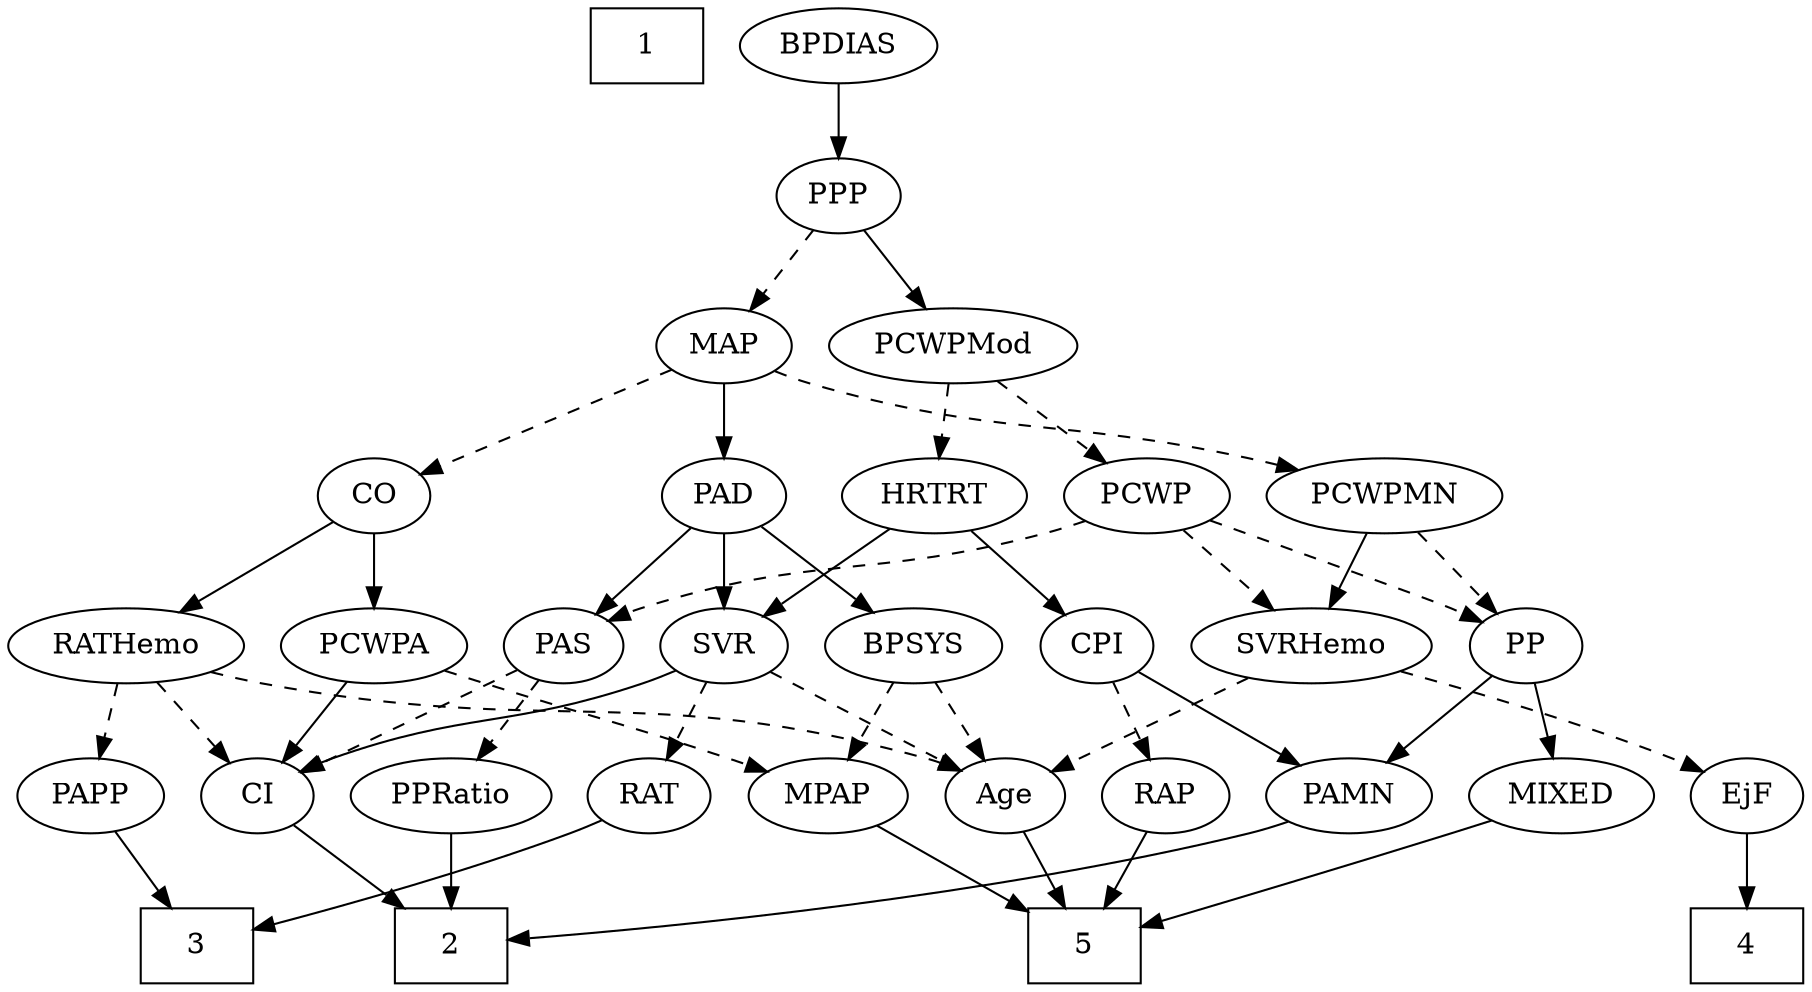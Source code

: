 strict digraph {
	graph [bb="0,0,800.85,468"];
	node [label="\N"];
	1	[height=0.5,
		pos="307,450",
		shape=box,
		width=0.75];
	2	[height=0.5,
		pos="375,18",
		shape=box,
		width=0.75];
	3	[height=0.5,
		pos="686,18",
		shape=box,
		width=0.75];
	4	[height=0.5,
		pos="27,18",
		shape=box,
		width=0.75];
	5	[height=0.5,
		pos="454,18",
		shape=box,
		width=0.75];
	Age	[height=0.5,
		pos="460,90",
		width=0.75];
	Age -> 5	[pos="e,455.47,36.104 458.52,71.697 457.86,63.983 457.06,54.712 456.32,46.112",
		style=solid];
	EjF	[height=0.5,
		pos="27,90",
		width=0.75];
	EjF -> 4	[pos="e,27,36.104 27,71.697 27,63.983 27,54.712 27,46.112",
		style=solid];
	RAP	[height=0.5,
		pos="289,90",
		width=0.77632];
	RAP -> 5	[pos="e,426.9,29.87 311.24,78.614 316.09,76.396 321.21,74.093 326,72 356.69,58.603 391.85,44.103 417.55,33.662",
		style=solid];
	MIXED	[height=0.5,
		pos="203,90",
		width=1.1193];
	MIXED -> 5	[pos="e,426.93,30.432 233.15,77.949 239.35,75.846 245.85,73.756 252,72 321.67,52.095 341.77,57.383 411,36 413.12,35.346 415.28,34.634 \
417.45,33.886",
		style=solid];
	MPAP	[height=0.5,
		pos="684,90",
		width=0.97491];
	MPAP -> 5	[pos="e,481.03,25.875 657.15,78.18 651.52,76.036 645.59,73.872 640,72 588.92,54.896 528.82,38.416 491.06,28.495",
		style=solid];
	BPSYS	[height=0.5,
		pos="529,162",
		width=1.0471];
	BPSYS -> Age	[pos="e,474.33,105.54 513.69,145.46 504.23,135.87 491.95,123.42 481.53,112.84",
		style=dashed];
	BPSYS -> MPAP	[pos="e,658.47,102.53 555.65,148.97 581.54,137.27 621,119.45 649.33,106.66",
		style=dashed];
	PAD	[height=0.5,
		pos="445,234",
		width=0.79437];
	PAD -> BPSYS	[pos="e,510.98,178.01 461.6,219.17 473.4,209.34 489.48,195.93 502.98,184.69",
		style=solid];
	PAS	[height=0.5,
		pos="372,162",
		width=0.75];
	PAD -> PAS	[pos="e,386.86,177.25 429.87,218.5 419.63,208.67 405.91,195.52 394.4,184.48",
		style=solid];
	SVR	[height=0.5,
		pos="445,162",
		width=0.77632];
	PAD -> SVR	[pos="e,445,180.1 445,215.7 445,207.98 445,198.71 445,190.11",
		style=solid];
	CO	[height=0.5,
		pos="634,234",
		width=0.75];
	RATHemo	[height=0.5,
		pos="634,162",
		width=1.3721];
	CO -> RATHemo	[pos="e,634,180.1 634,215.7 634,207.98 634,198.71 634,190.11",
		style=solid];
	PCWPA	[height=0.5,
		pos="743,162",
		width=1.1555];
	CO -> PCWPA	[pos="e,720.46,177.47 652.99,220.81 669.2,210.39 692.85,195.2 711.84,183.01",
		style=solid];
	PPRatio	[height=0.5,
		pos="375,90",
		width=1.1013];
	PAS -> PPRatio	[pos="e,374.27,108.1 372.74,143.7 373.07,135.98 373.47,126.71 373.84,118.11",
		style=dashed];
	CI	[height=0.5,
		pos="532,90",
		width=0.75];
	PAS -> CI	[pos="e,510.77,101.26 393.23,150.74 398.07,148.47 403.19,146.12 408,144 446.67,126.97 457.33,125.03 496,108 497.8,107.21 499.65,106.38 \
501.51,105.53",
		style=dashed];
	PAMN	[height=0.5,
		pos="108,90",
		width=1.011];
	PAMN -> 2	[pos="e,347.85,24.426 135.55,78.215 141.58,76.022 147.97,73.83 154,72 217.79,52.639 293.64,35.748 337.85,26.5",
		style=solid];
	RATHemo -> Age	[pos="e,481.2,101.33 600.26,148.84 572.14,138.52 531.16,123.03 496,108 494.19,107.23 492.33,106.41 490.47,105.58",
		style=dashed];
	RATHemo -> CI	[pos="e,550.34,103.59 611.87,145.81 596.34,135.16 575.5,120.85 559,109.53",
		style=dashed];
	PAPP	[height=0.5,
		pos="769,90",
		width=0.88464];
	RATHemo -> PAPP	[pos="e,746.2,102.82 661.32,146.83 683.26,135.46 714.1,119.46 737.16,107.51",
		style=dashed];
	CPI	[height=0.5,
		pos="300,162",
		width=0.75];
	CPI -> RAP	[pos="e,291.71,108.28 297.34,144.05 296.13,136.35 294.66,127.03 293.3,118.36",
		style=dashed];
	CPI -> PAMN	[pos="e,136.16,101.6 278.87,150.49 274.04,148.23 268.88,145.94 264,144 216.2,124.98 202.58,124.92 154,108 151.29,107.05 148.49,106.06 \
145.68,105.05",
		style=solid];
	RAT	[height=0.5,
		pos="604,90",
		width=0.75827];
	RAT -> 3	[pos="e,666.06,36.019 620.2,75.17 631.1,65.865 645.75,53.363 658.45,42.516",
		style=solid];
	SVR -> Age	[pos="e,456.3,108.28 448.63,144.05 450.3,136.26 452.32,126.82 454.2,118.08",
		style=dashed];
	SVR -> RAT	[pos="e,582.37,101.41 467.25,150.63 472.1,148.41 477.21,146.1 482,144 519.94,127.35 530.15,124.85 568,108 569.61,107.28 571.25,106.54 \
572.9,105.79",
		style=dashed];
	SVR -> CI	[pos="e,515.28,104.46 461.77,147.5 474.65,137.14 492.63,122.67 507.18,110.97",
		style=solid];
	PCWPMod	[height=0.5,
		pos="344,306",
		width=1.4443];
	PCWP	[height=0.5,
		pos="259,234",
		width=0.97491];
	PCWPMod -> PCWP	[pos="e,276.76,249.63 324.71,289.12 312.9,279.39 297.63,266.82 284.79,256.24",
		style=dashed];
	HRTRT	[height=0.5,
		pos="352,234",
		width=1.1013];
	PCWPMod -> HRTRT	[pos="e,350.05,252.1 345.98,287.7 346.86,279.98 347.92,270.71 348.9,262.11",
		style=dashed];
	PCWPA -> MPAP	[pos="e,697.61,107.15 729.32,144.76 721.87,135.93 712.51,124.83 704.24,115.01",
		style=dashed];
	PCWPA -> CI	[pos="e,553.08,101.64 711.23,150.2 704.88,148.1 698.24,145.94 692,144 637.21,126.92 621.67,128.32 568,108 566.16,107.3 564.28,106.55 562.4,\
105.76",
		style=solid];
	PCWPMN	[height=0.5,
		pos="156,234",
		width=1.3902];
	SVRHemo	[height=0.5,
		pos="205,162",
		width=1.3902];
	PCWPMN -> SVRHemo	[pos="e,193.13,179.96 167.61,216.41 173.51,207.99 180.79,197.58 187.36,188.2",
		style=solid];
	PP	[height=0.5,
		pos="110,162",
		width=0.75];
	PCWPMN -> PP	[pos="e,120.51,178.99 145.1,216.41 139.4,207.74 132.32,196.97 126.02,187.38",
		style=dashed];
	SVRHemo -> Age	[pos="e,439.38,101.68 242.36,149.87 249.52,147.84 256.98,145.8 264,144 334.61,125.9 355.07,131.71 424,108 425.91,107.34 427.86,106.61 \
429.8,105.84",
		style=dashed];
	SVRHemo -> EjF	[pos="e,48.187,101.37 170.25,148.95 141.3,138.69 99.125,123.24 63,108 61.185,107.23 59.328,106.43 57.461,105.6",
		style=dashed];
	BPDIAS	[height=0.5,
		pos="394,450",
		width=1.1735];
	PPP	[height=0.5,
		pos="394,378",
		width=0.75];
	BPDIAS -> PPP	[pos="e,394,396.1 394,431.7 394,423.98 394,414.71 394,406.11",
		style=solid];
	MAP	[height=0.5,
		pos="445,306",
		width=0.84854];
	MAP -> PAD	[pos="e,445,252.1 445,287.7 445,279.98 445,270.71 445,262.11",
		style=solid];
	MAP -> CO	[pos="e,610.88,243.56 470.1,295.7 503.93,283.18 564.2,260.85 601.47,247.05",
		style=dashed];
	MAP -> PCWPMN	[pos="e,193,246.23 421.62,294.07 416.24,291.84 410.49,289.66 405,288 322.75,263.05 298.61,271.92 215,252 210.98,251.04 206.81,249.98 202.65,\
248.88",
		style=dashed];
	PP -> MIXED	[pos="e,183.33,105.8 127.49,147.83 140.9,137.74 159.66,123.62 175.13,111.98",
		style=solid];
	PP -> PAMN	[pos="e,108.49,108.1 109.51,143.7 109.29,135.98 109.02,126.71 108.77,118.11",
		style=solid];
	PPP -> PCWPMod	[pos="e,356.12,323.96 382.9,361.46 376.76,352.87 368.98,341.97 361.99,332.19",
		style=solid];
	PPP -> MAP	[pos="e,433.36,322.98 405.32,361.46 411.76,352.62 419.98,341.34 427.27,331.34",
		style=dashed];
	PPRatio -> 2	[pos="e,375,36.104 375,71.697 375,63.983 375,54.712 375,46.112",
		style=solid];
	PCWP -> PAS	[pos="e,352.82,174.88 280.52,219.67 298.62,208.45 324.62,192.35 344.28,180.17",
		style=dashed];
	PCWP -> SVRHemo	[pos="e,217.96,179.8 246.75,217.12 240.1,208.51 231.74,197.67 224.25,187.96",
		style=dashed];
	PCWP -> PP	[pos="e,131.32,173.08 233.86,221.23 210.95,210.5 176.19,194.21 146,180 144.22,179.16 142.39,178.3 140.54,177.43",
		style=dashed];
	CI -> 2	[pos="e,402.01,30.571 510.73,78.832 505.9,76.558 500.78,74.176 496,72 467.75,59.144 435.54,45.067 411.47,34.653",
		style=solid];
	PAPP -> 3	[pos="e,706.4,36.204 751.8,74.496 740.97,65.364 726.74,53.357 714.28,42.848",
		style=solid];
	HRTRT -> CPI	[pos="e,311.64,178.67 339.94,216.76 333.35,207.89 325.06,196.74 317.75,186.89",
		style=solid];
	HRTRT -> SVR	[pos="e,427.5,176.17 371.72,218.15 385.54,207.75 404.14,193.75 419.15,182.46",
		style=solid];
}
